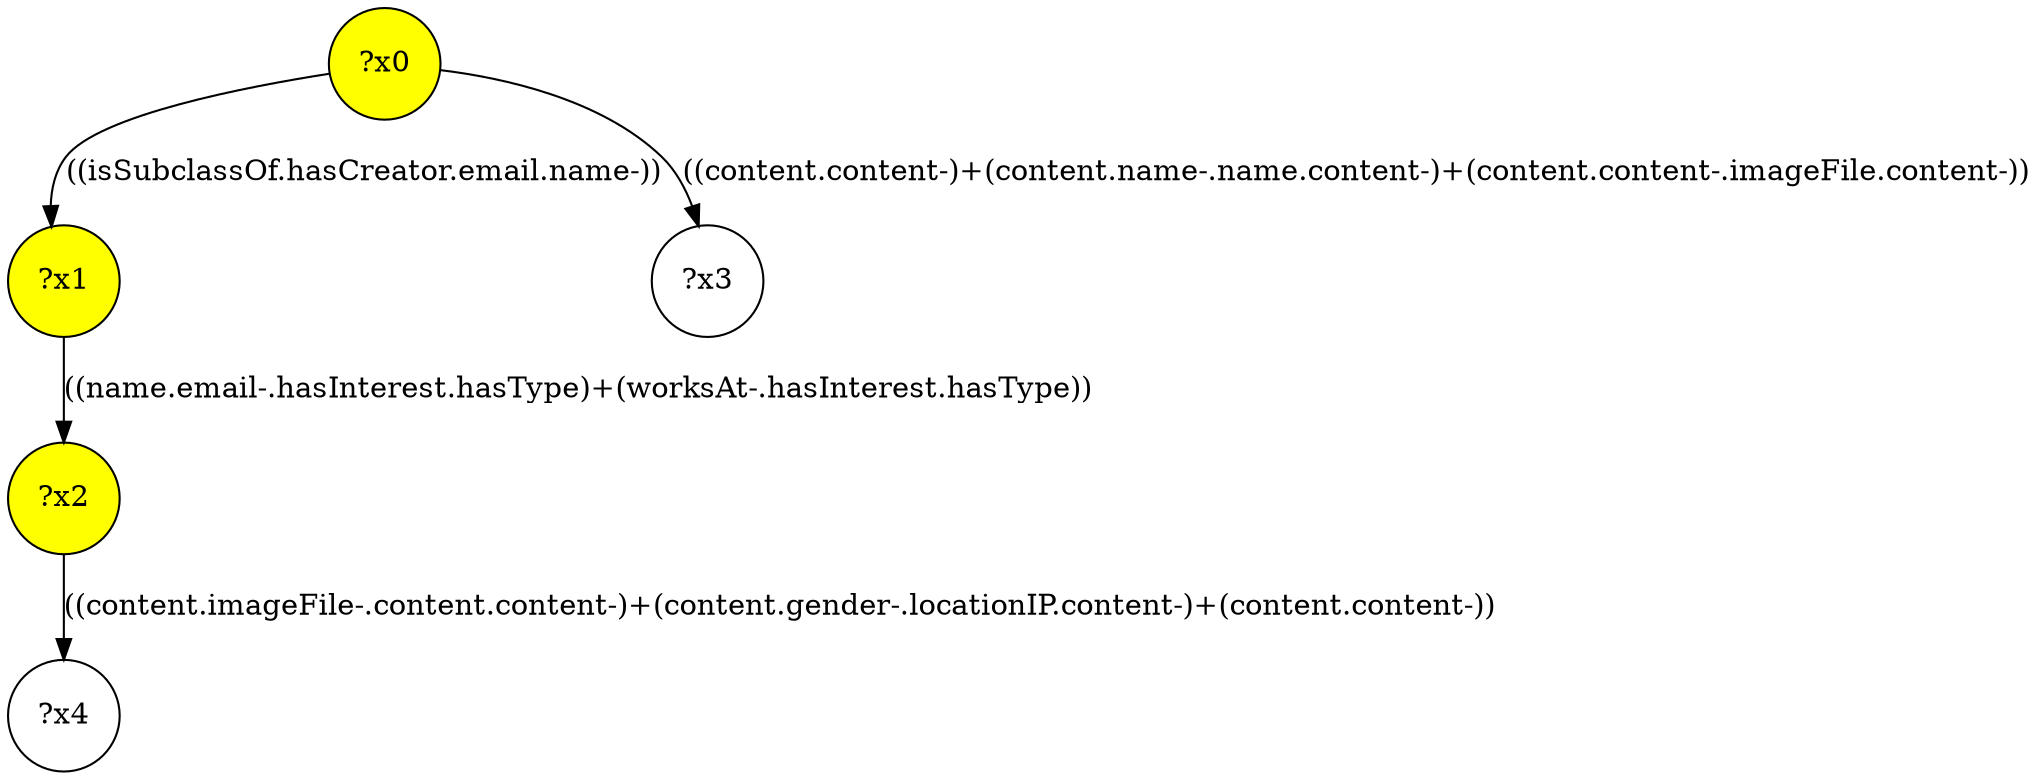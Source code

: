 digraph g {
	x0 [fillcolor="yellow", style="filled," shape=circle, label="?x0"];
	x1 [fillcolor="yellow", style="filled," shape=circle, label="?x1"];
	x2 [fillcolor="yellow", style="filled," shape=circle, label="?x2"];
	x0 -> x1 [label="((isSubclassOf.hasCreator.email.name-))"];
	x1 -> x2 [label="((name.email-.hasInterest.hasType)+(worksAt-.hasInterest.hasType))"];
	x3 [shape=circle, label="?x3"];
	x0 -> x3 [label="((content.content-)+(content.name-.name.content-)+(content.content-.imageFile.content-))"];
	x4 [shape=circle, label="?x4"];
	x2 -> x4 [label="((content.imageFile-.content.content-)+(content.gender-.locationIP.content-)+(content.content-))"];
}
